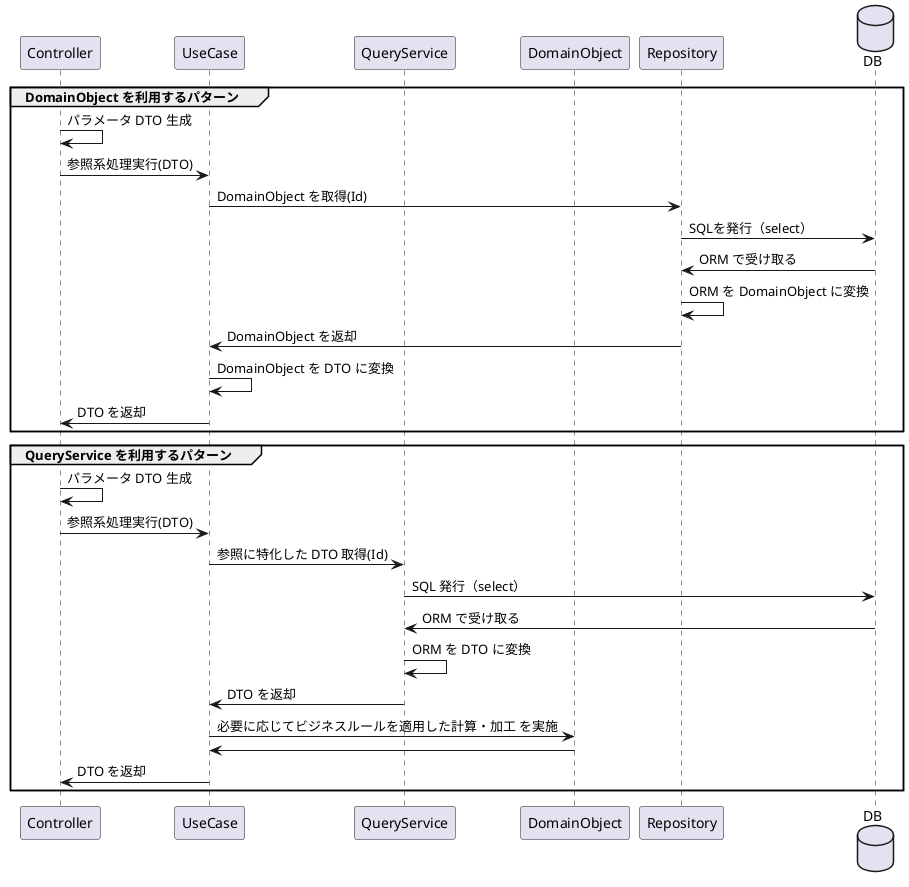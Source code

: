 @startuml LayerStructure_QueryFlow

participant Controller
participant UseCase
participant QueryService
participant DomainObject
participant Repository
database DB

group DomainObject を利用するパターン
    Controller -> Controller: パラメータ DTO 生成
    Controller -> UseCase: 参照系処理実行(DTO)
    UseCase -> Repository: DomainObject を取得(Id)
    Repository -> DB: SQLを発行（select）
    DB -> Repository: ORM で受け取る
    Repository -> Repository: ORM を DomainObject に変換
    Repository -> UseCase: DomainObject を返却
    UseCase -> UseCase: DomainObject を DTO に変換
    UseCase -> Controller: DTO を返却
end

group QueryService を利用するパターン
    Controller -> Controller: パラメータ DTO 生成
    Controller -> UseCase: 参照系処理実行(DTO)
    UseCase -> QueryService: 参照に特化した DTO 取得(Id)
    QueryService -> DB: SQL 発行（select）
    DB -> QueryService: ORM で受け取る
    QueryService -> QueryService: ORM を DTO に変換
    QueryService -> UseCase: DTO を返却
    UseCase -> DomainObject: 必要に応じてビジネスルールを適用した計算・加工 を実施
    DomainObject -> UseCase
    UseCase -> Controller: DTO を返却
end

@enduml